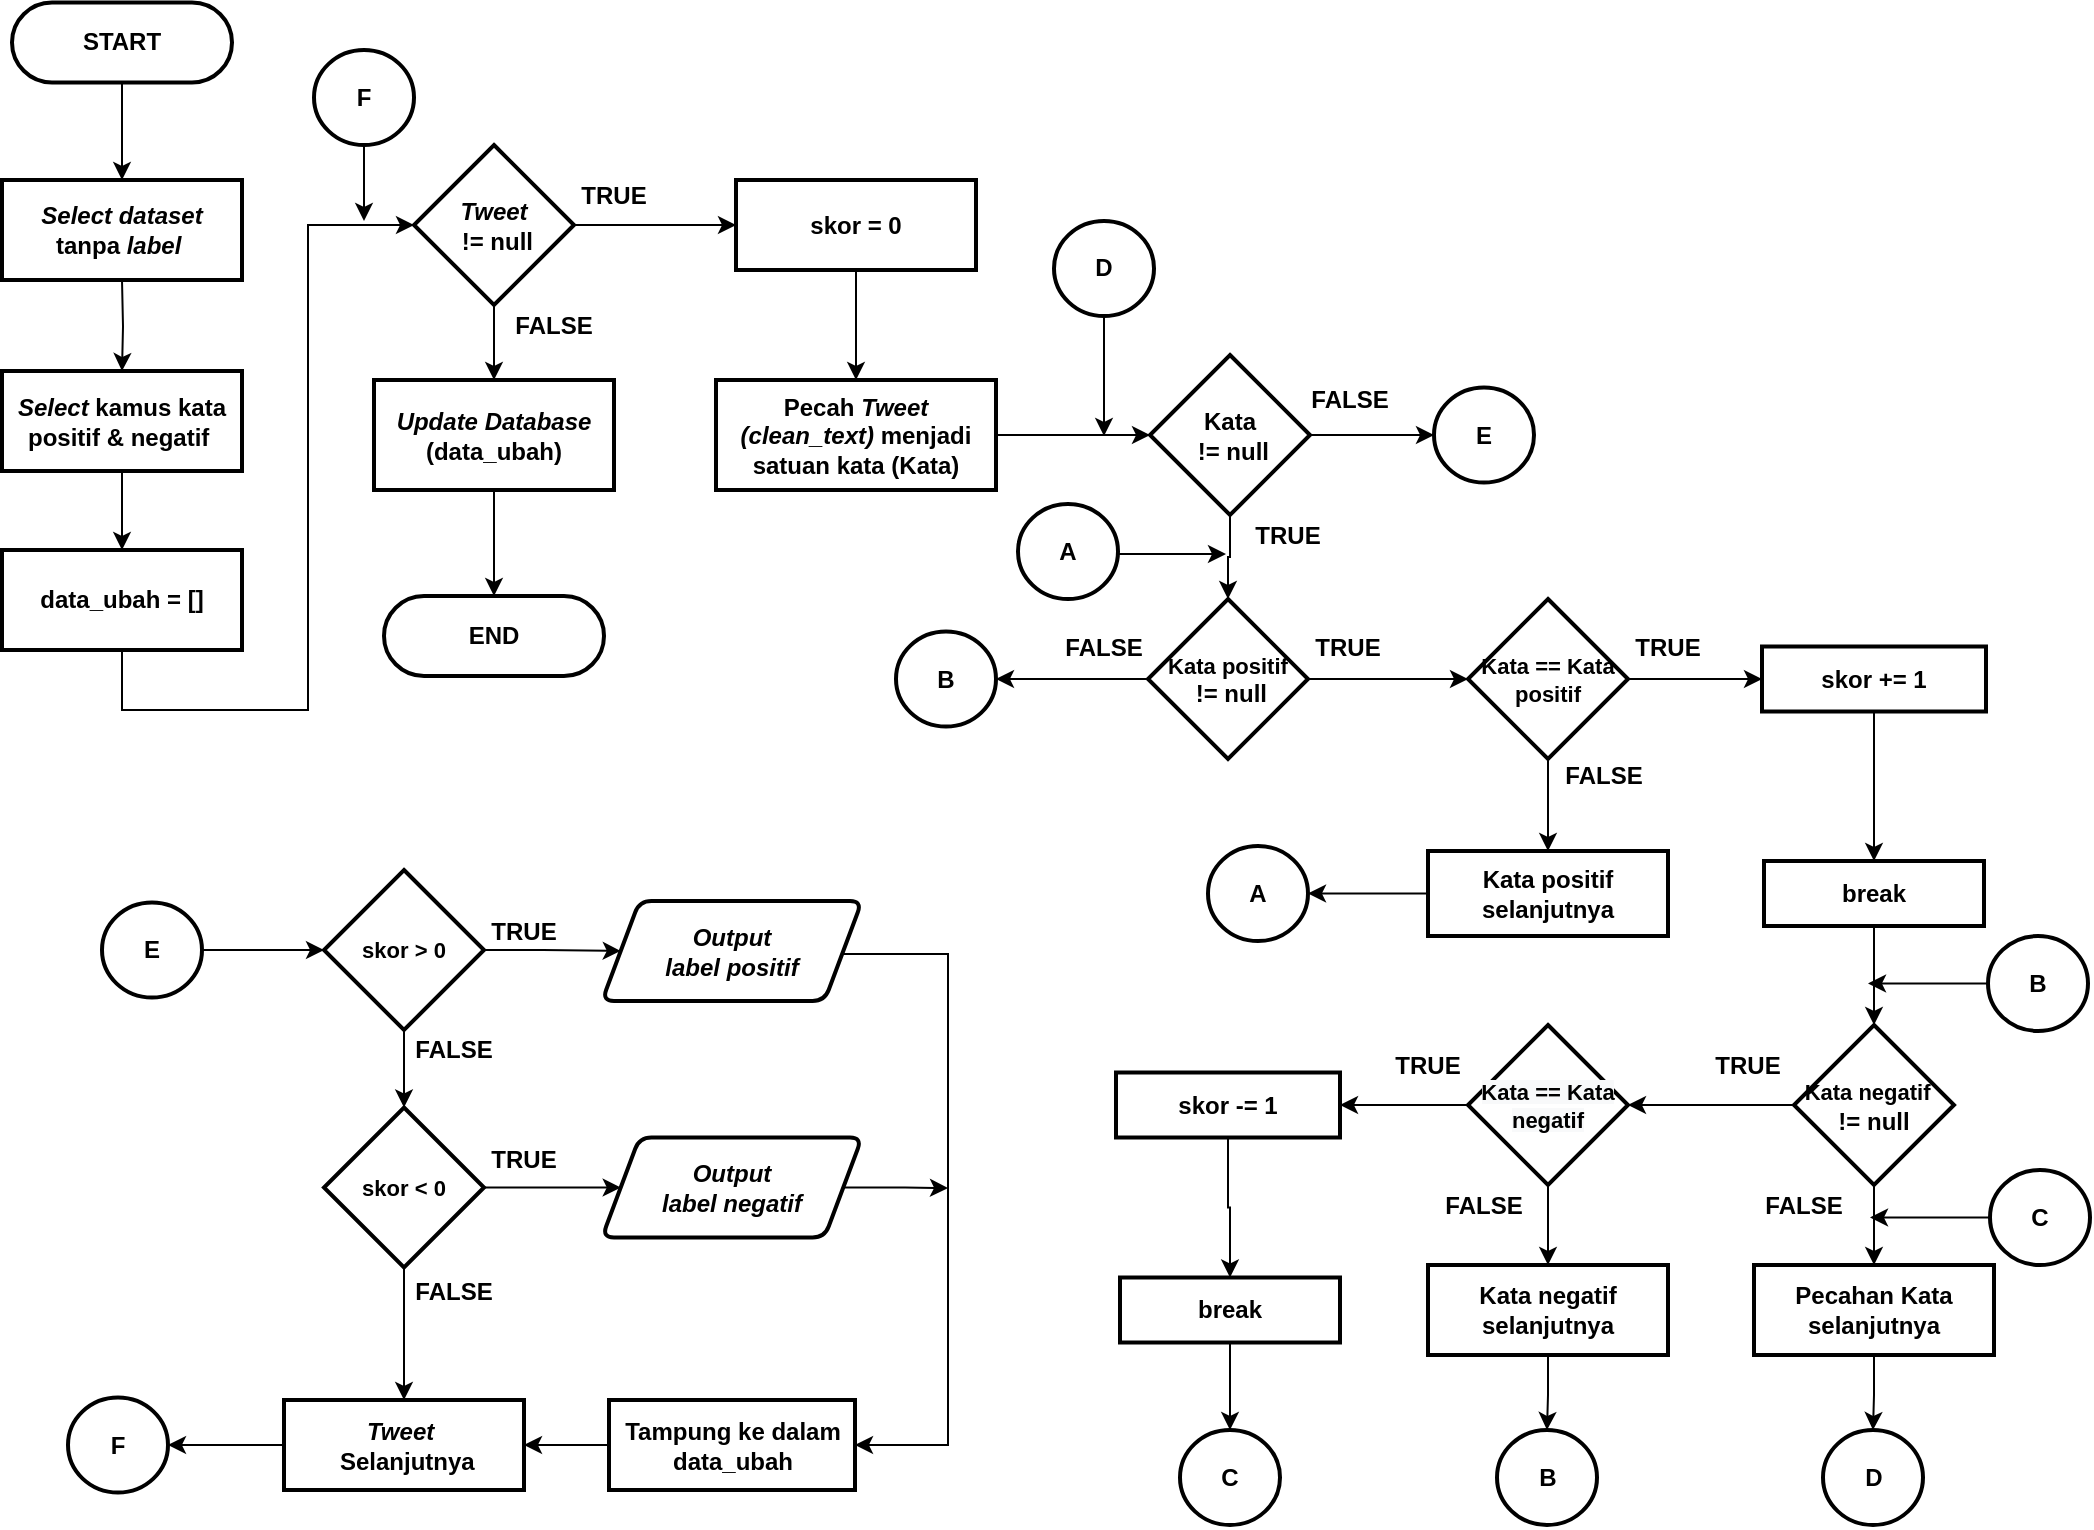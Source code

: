 <mxfile version="14.2.9" type="device"><diagram id="H_fRqtyggIVv_zjI1ywA" name="Page-1"><mxGraphModel dx="1199" dy="579" grid="1" gridSize="10" guides="1" tooltips="1" connect="1" arrows="1" fold="1" page="1" pageScale="1" pageWidth="827" pageHeight="1169" math="0" shadow="0"><root><mxCell id="0"/><mxCell id="1" parent="0"/><mxCell id="nq37NrVnf6S420Zew8mY-68" style="edgeStyle=orthogonalEdgeStyle;rounded=0;orthogonalLoop=1;jettySize=auto;html=1;entryX=0.5;entryY=0;entryDx=0;entryDy=0;entryPerimeter=0;fontSize=12;" parent="1" edge="1"><mxGeometry relative="1" as="geometry"><mxPoint x="100" y="410" as="sourcePoint"/><Array as="points"><mxPoint x="100" y="450"/><mxPoint x="200" y="450"/><mxPoint x="200" y="110"/><mxPoint x="300" y="110"/></Array></mxGeometry></mxCell><mxCell id="1qPCKl0QYSRDAX6KnqHt-16" style="edgeStyle=orthogonalEdgeStyle;rounded=0;orthogonalLoop=1;jettySize=auto;html=1;entryX=0.5;entryY=0;entryDx=0;entryDy=0;" parent="1" source="ODAMLEJdmm_eWChrQkhK-4" target="1qPCKl0QYSRDAX6KnqHt-15" edge="1"><mxGeometry relative="1" as="geometry"/></mxCell><mxCell id="ODAMLEJdmm_eWChrQkhK-4" value="&lt;b style=&quot;font-size: 12px;&quot;&gt;START&lt;/b&gt;" style="rounded=1;whiteSpace=wrap;html=1;absoluteArcSize=1;arcSize=140;strokeWidth=2;fontSize=12;" parent="1" vertex="1"><mxGeometry x="52" y="46.25" width="110" height="40" as="geometry"/></mxCell><mxCell id="1qPCKl0QYSRDAX6KnqHt-110" style="edgeStyle=orthogonalEdgeStyle;rounded=0;orthogonalLoop=1;jettySize=auto;html=1;entryX=0.5;entryY=0;entryDx=0;entryDy=0;fontSize=11;" parent="1" source="ODAMLEJdmm_eWChrQkhK-5" target="1qPCKl0QYSRDAX6KnqHt-109" edge="1"><mxGeometry relative="1" as="geometry"/></mxCell><mxCell id="ODAMLEJdmm_eWChrQkhK-5" value="&lt;b&gt;&lt;i&gt;Select&amp;nbsp;&lt;/i&gt;kamus kata positif &amp;amp; negatif&amp;nbsp;&lt;/b&gt;" style="rounded=1;whiteSpace=wrap;html=1;absoluteArcSize=1;arcSize=0;strokeWidth=2;fontSize=12;" parent="1" vertex="1"><mxGeometry x="47" y="230.5" width="120" height="50" as="geometry"/></mxCell><mxCell id="1qPCKl0QYSRDAX6KnqHt-15" value="&lt;i&gt;&lt;b&gt;Select dataset&lt;/b&gt;&lt;br&gt;&lt;/i&gt;&lt;b&gt;tanpa &lt;/b&gt;&lt;i style=&quot;font-weight: bold&quot;&gt;label&amp;nbsp;&lt;/i&gt;" style="rounded=1;whiteSpace=wrap;html=1;absoluteArcSize=1;arcSize=0;strokeWidth=2;fontSize=12;" parent="1" vertex="1"><mxGeometry x="47" y="135" width="120" height="50" as="geometry"/></mxCell><mxCell id="1qPCKl0QYSRDAX6KnqHt-20" style="edgeStyle=orthogonalEdgeStyle;rounded=0;orthogonalLoop=1;jettySize=auto;html=1;entryX=0.5;entryY=0;entryDx=0;entryDy=0;" parent="1" target="ODAMLEJdmm_eWChrQkhK-5" edge="1"><mxGeometry relative="1" as="geometry"><mxPoint x="107" y="185" as="sourcePoint"/></mxGeometry></mxCell><mxCell id="1qPCKl0QYSRDAX6KnqHt-54" style="edgeStyle=orthogonalEdgeStyle;rounded=0;orthogonalLoop=1;jettySize=auto;html=1;entryX=0.5;entryY=0;entryDx=0;entryDy=0;" parent="1" source="1qPCKl0QYSRDAX6KnqHt-24" target="1qPCKl0QYSRDAX6KnqHt-53" edge="1"><mxGeometry relative="1" as="geometry"/></mxCell><mxCell id="1qPCKl0QYSRDAX6KnqHt-65" style="edgeStyle=orthogonalEdgeStyle;rounded=0;orthogonalLoop=1;jettySize=auto;html=1;entryX=0;entryY=0.5;entryDx=0;entryDy=0;fontSize=11;" parent="1" source="1qPCKl0QYSRDAX6KnqHt-24" target="1qPCKl0QYSRDAX6KnqHt-64" edge="1"><mxGeometry relative="1" as="geometry"/></mxCell><mxCell id="1qPCKl0QYSRDAX6KnqHt-24" value="&lt;b&gt;&lt;i&gt;Tweet&lt;/i&gt; &lt;br&gt;&amp;nbsp;!= null&lt;br&gt;&lt;/b&gt;" style="strokeWidth=2;html=1;shape=mxgraph.flowchart.decision;whiteSpace=wrap;rounded=1;align=center;" parent="1" vertex="1"><mxGeometry x="253" y="117.5" width="80" height="80" as="geometry"/></mxCell><mxCell id="1qPCKl0QYSRDAX6KnqHt-58" style="edgeStyle=orthogonalEdgeStyle;rounded=0;orthogonalLoop=1;jettySize=auto;html=1;entryX=0.5;entryY=0;entryDx=0;entryDy=0;" parent="1" source="1qPCKl0QYSRDAX6KnqHt-53" target="1qPCKl0QYSRDAX6KnqHt-57" edge="1"><mxGeometry relative="1" as="geometry"/></mxCell><mxCell id="1qPCKl0QYSRDAX6KnqHt-53" value="&lt;b&gt;&lt;i&gt;Update Database&lt;/i&gt;&lt;br&gt;&lt;/b&gt;&lt;b&gt;(data_ubah)&lt;/b&gt;&lt;b&gt;&lt;br&gt;&lt;/b&gt;" style="rounded=1;whiteSpace=wrap;html=1;absoluteArcSize=1;arcSize=0;strokeWidth=2;fontSize=12;" parent="1" vertex="1"><mxGeometry x="233" y="235" width="120" height="55" as="geometry"/></mxCell><mxCell id="1qPCKl0QYSRDAX6KnqHt-56" value="&lt;b&gt;FALSE&lt;/b&gt;" style="text;html=1;strokeColor=none;fillColor=none;align=center;verticalAlign=middle;whiteSpace=wrap;rounded=0;" parent="1" vertex="1"><mxGeometry x="303" y="197.5" width="40" height="20" as="geometry"/></mxCell><mxCell id="1qPCKl0QYSRDAX6KnqHt-57" value="&lt;b style=&quot;font-size: 12px&quot;&gt;END&lt;/b&gt;" style="rounded=1;whiteSpace=wrap;html=1;absoluteArcSize=1;arcSize=140;strokeWidth=2;fontSize=12;" parent="1" vertex="1"><mxGeometry x="238" y="343" width="110" height="40" as="geometry"/></mxCell><mxCell id="1qPCKl0QYSRDAX6KnqHt-216" style="edgeStyle=orthogonalEdgeStyle;rounded=0;orthogonalLoop=1;jettySize=auto;html=1;entryX=0;entryY=0.5;entryDx=0;entryDy=0;entryPerimeter=0;fontSize=11;" parent="1" source="1qPCKl0QYSRDAX6KnqHt-59" target="1qPCKl0QYSRDAX6KnqHt-201" edge="1"><mxGeometry relative="1" as="geometry"/></mxCell><mxCell id="1qPCKl0QYSRDAX6KnqHt-59" value="&lt;b&gt;Pecah &lt;i&gt;Tweet (clean_text)&amp;nbsp;&lt;/i&gt;menjadi satuan kata (Kata)&lt;br&gt;&lt;/b&gt;" style="rounded=1;whiteSpace=wrap;html=1;absoluteArcSize=1;arcSize=0;strokeWidth=2;fontSize=12;" parent="1" vertex="1"><mxGeometry x="404" y="235" width="140" height="55" as="geometry"/></mxCell><mxCell id="1qPCKl0QYSRDAX6KnqHt-160" style="edgeStyle=orthogonalEdgeStyle;rounded=0;orthogonalLoop=1;jettySize=auto;html=1;fontSize=11;entryX=0;entryY=0.5;entryDx=0;entryDy=0;entryPerimeter=0;" parent="1" source="1qPCKl0QYSRDAX6KnqHt-61" target="1qPCKl0QYSRDAX6KnqHt-69" edge="1"><mxGeometry relative="1" as="geometry"><mxPoint x="770" y="381.5" as="targetPoint"/></mxGeometry></mxCell><mxCell id="oahq3BEXdJY3FCKaYHIn-33" style="edgeStyle=orthogonalEdgeStyle;rounded=0;orthogonalLoop=1;jettySize=auto;html=1;entryX=1;entryY=0.5;entryDx=0;entryDy=0;entryPerimeter=0;" parent="1" source="1qPCKl0QYSRDAX6KnqHt-61" target="oahq3BEXdJY3FCKaYHIn-31" edge="1"><mxGeometry relative="1" as="geometry"/></mxCell><mxCell id="1qPCKl0QYSRDAX6KnqHt-61" value="&lt;b style=&quot;font-size: 11px&quot;&gt;Kata positif&lt;br style=&quot;font-size: 11px&quot;&gt;&lt;/b&gt;&lt;b style=&quot;font-size: 12px&quot;&gt;&amp;nbsp;!= null&lt;/b&gt;&lt;b style=&quot;font-size: 11px&quot;&gt;&lt;br&gt;&lt;/b&gt;" style="strokeWidth=2;html=1;shape=mxgraph.flowchart.decision;whiteSpace=wrap;rounded=1;align=center;fontSize=11;" parent="1" vertex="1"><mxGeometry x="620" y="344.5" width="80" height="80" as="geometry"/></mxCell><mxCell id="1qPCKl0QYSRDAX6KnqHt-63" value="&lt;b&gt;TRUE&lt;/b&gt;" style="text;html=1;strokeColor=none;fillColor=none;align=center;verticalAlign=middle;whiteSpace=wrap;rounded=0;" parent="1" vertex="1"><mxGeometry x="333" y="132.5" width="40" height="20" as="geometry"/></mxCell><mxCell id="1qPCKl0QYSRDAX6KnqHt-200" style="edgeStyle=orthogonalEdgeStyle;rounded=0;orthogonalLoop=1;jettySize=auto;html=1;fontSize=11;entryX=0.5;entryY=0;entryDx=0;entryDy=0;" parent="1" source="1qPCKl0QYSRDAX6KnqHt-64" target="1qPCKl0QYSRDAX6KnqHt-59" edge="1"><mxGeometry relative="1" as="geometry"><mxPoint x="474" y="230" as="targetPoint"/></mxGeometry></mxCell><mxCell id="1qPCKl0QYSRDAX6KnqHt-64" value="&lt;b&gt;skor = 0&lt;br&gt;&lt;/b&gt;" style="rounded=1;whiteSpace=wrap;html=1;absoluteArcSize=1;arcSize=0;strokeWidth=2;fontSize=12;" parent="1" vertex="1"><mxGeometry x="414" y="135" width="120" height="45" as="geometry"/></mxCell><mxCell id="oahq3BEXdJY3FCKaYHIn-5" style="edgeStyle=orthogonalEdgeStyle;rounded=0;orthogonalLoop=1;jettySize=auto;html=1;entryX=0.5;entryY=0;entryDx=0;entryDy=0;" parent="1" source="1qPCKl0QYSRDAX6KnqHt-69" target="1qPCKl0QYSRDAX6KnqHt-82" edge="1"><mxGeometry relative="1" as="geometry"/></mxCell><mxCell id="oahq3BEXdJY3FCKaYHIn-13" style="edgeStyle=orthogonalEdgeStyle;rounded=0;orthogonalLoop=1;jettySize=auto;html=1;entryX=0;entryY=0.5;entryDx=0;entryDy=0;" parent="1" source="1qPCKl0QYSRDAX6KnqHt-69" target="1qPCKl0QYSRDAX6KnqHt-71" edge="1"><mxGeometry relative="1" as="geometry"/></mxCell><mxCell id="1qPCKl0QYSRDAX6KnqHt-69" value="&lt;b&gt;Kata == Kata positif&lt;/b&gt;" style="strokeWidth=2;html=1;shape=mxgraph.flowchart.decision;whiteSpace=wrap;rounded=1;align=center;fontSize=11;" parent="1" vertex="1"><mxGeometry x="780" y="344.5" width="80" height="80" as="geometry"/></mxCell><mxCell id="oahq3BEXdJY3FCKaYHIn-15" style="edgeStyle=orthogonalEdgeStyle;rounded=0;orthogonalLoop=1;jettySize=auto;html=1;entryX=0.5;entryY=0;entryDx=0;entryDy=0;" parent="1" source="1qPCKl0QYSRDAX6KnqHt-71" target="1qPCKl0QYSRDAX6KnqHt-165" edge="1"><mxGeometry relative="1" as="geometry"/></mxCell><mxCell id="1qPCKl0QYSRDAX6KnqHt-71" value="&lt;b&gt;skor += 1&lt;/b&gt;&lt;b&gt;&lt;br&gt;&lt;/b&gt;" style="rounded=1;whiteSpace=wrap;html=1;absoluteArcSize=1;arcSize=0;strokeWidth=2;fontSize=12;" parent="1" vertex="1"><mxGeometry x="927" y="368.25" width="112" height="32.5" as="geometry"/></mxCell><mxCell id="oahq3BEXdJY3FCKaYHIn-22" style="edgeStyle=orthogonalEdgeStyle;rounded=0;orthogonalLoop=1;jettySize=auto;html=1;entryX=1;entryY=0.5;entryDx=0;entryDy=0;" parent="1" source="1qPCKl0QYSRDAX6KnqHt-78" target="1qPCKl0QYSRDAX6KnqHt-177" edge="1"><mxGeometry relative="1" as="geometry"/></mxCell><mxCell id="oahq3BEXdJY3FCKaYHIn-24" style="edgeStyle=orthogonalEdgeStyle;rounded=0;orthogonalLoop=1;jettySize=auto;html=1;entryX=0.5;entryY=0;entryDx=0;entryDy=0;" parent="1" source="1qPCKl0QYSRDAX6KnqHt-78" target="1qPCKl0QYSRDAX6KnqHt-199" edge="1"><mxGeometry relative="1" as="geometry"/></mxCell><mxCell id="1qPCKl0QYSRDAX6KnqHt-78" value="&lt;b style=&quot;color: rgb(0 , 0 , 0) ; font-family: &amp;#34;helvetica&amp;#34; ; font-size: 11px ; font-style: normal ; letter-spacing: normal ; text-align: center ; text-indent: 0px ; text-transform: none ; word-spacing: 0px ; background-color: rgb(248 , 249 , 250)&quot;&gt;Kata == Kata negatif&lt;/b&gt;" style="strokeWidth=2;html=1;shape=mxgraph.flowchart.decision;whiteSpace=wrap;rounded=1;align=center;fontSize=11;" parent="1" vertex="1"><mxGeometry x="780" y="557.5" width="80" height="80" as="geometry"/></mxCell><mxCell id="oahq3BEXdJY3FCKaYHIn-7" style="edgeStyle=orthogonalEdgeStyle;rounded=0;orthogonalLoop=1;jettySize=auto;html=1;entryX=1;entryY=0.5;entryDx=0;entryDy=0;entryPerimeter=0;" parent="1" source="1qPCKl0QYSRDAX6KnqHt-82" target="oahq3BEXdJY3FCKaYHIn-6" edge="1"><mxGeometry relative="1" as="geometry"/></mxCell><mxCell id="1qPCKl0QYSRDAX6KnqHt-82" value="&lt;b&gt;Kata positif selanjutnya&lt;br&gt;&lt;/b&gt;" style="rounded=1;whiteSpace=wrap;html=1;absoluteArcSize=1;arcSize=0;strokeWidth=2;fontSize=12;" parent="1" vertex="1"><mxGeometry x="760" y="470.5" width="120" height="42.5" as="geometry"/></mxCell><mxCell id="oahq3BEXdJY3FCKaYHIn-21" style="edgeStyle=orthogonalEdgeStyle;rounded=0;orthogonalLoop=1;jettySize=auto;html=1;entryX=1;entryY=0.5;entryDx=0;entryDy=0;entryPerimeter=0;" parent="1" source="1qPCKl0QYSRDAX6KnqHt-95" target="1qPCKl0QYSRDAX6KnqHt-78" edge="1"><mxGeometry relative="1" as="geometry"/></mxCell><mxCell id="oahq3BEXdJY3FCKaYHIn-51" style="edgeStyle=orthogonalEdgeStyle;rounded=0;orthogonalLoop=1;jettySize=auto;html=1;entryX=0.5;entryY=0;entryDx=0;entryDy=0;" parent="1" source="1qPCKl0QYSRDAX6KnqHt-95" target="oahq3BEXdJY3FCKaYHIn-46" edge="1"><mxGeometry relative="1" as="geometry"/></mxCell><mxCell id="1qPCKl0QYSRDAX6KnqHt-95" value="&lt;b&gt;Kata negatif&amp;nbsp;&lt;/b&gt;&lt;b style=&quot;font-size: 12px&quot;&gt;&amp;nbsp;&lt;br&gt;!= null&lt;/b&gt;" style="strokeWidth=2;html=1;shape=mxgraph.flowchart.decision;whiteSpace=wrap;rounded=1;align=center;fontSize=11;" parent="1" vertex="1"><mxGeometry x="943" y="557.5" width="80" height="80" as="geometry"/></mxCell><mxCell id="1qPCKl0QYSRDAX6KnqHt-147" style="edgeStyle=orthogonalEdgeStyle;rounded=0;orthogonalLoop=1;jettySize=auto;html=1;entryX=0;entryY=0.5;entryDx=0;entryDy=0;entryPerimeter=0;fontSize=11;" parent="1" source="1qPCKl0QYSRDAX6KnqHt-109" target="1qPCKl0QYSRDAX6KnqHt-24" edge="1"><mxGeometry relative="1" as="geometry"><Array as="points"><mxPoint x="107" y="400"/><mxPoint x="200" y="400"/><mxPoint x="200" y="158"/></Array></mxGeometry></mxCell><mxCell id="1qPCKl0QYSRDAX6KnqHt-109" value="&lt;b&gt;data_ubah = []&lt;/b&gt;" style="rounded=1;whiteSpace=wrap;html=1;absoluteArcSize=1;arcSize=0;strokeWidth=2;fontSize=12;" parent="1" vertex="1"><mxGeometry x="47" y="320" width="120" height="50" as="geometry"/></mxCell><mxCell id="1qPCKl0QYSRDAX6KnqHt-122" value="C" style="strokeWidth=2;html=1;shape=mxgraph.flowchart.start_2;whiteSpace=wrap;fontStyle=1" parent="1" vertex="1"><mxGeometry x="636" y="760" width="50" height="47.5" as="geometry"/></mxCell><mxCell id="2cTShlXyD_nFTr0SAD7M-1" style="edgeStyle=orthogonalEdgeStyle;rounded=0;orthogonalLoop=1;jettySize=auto;html=1;entryX=0;entryY=0.5;entryDx=0;entryDy=0;entryPerimeter=0;" parent="1" source="1qPCKl0QYSRDAX6KnqHt-124" target="1qPCKl0QYSRDAX6KnqHt-127" edge="1"><mxGeometry relative="1" as="geometry"/></mxCell><mxCell id="1qPCKl0QYSRDAX6KnqHt-124" value="E" style="strokeWidth=2;html=1;shape=mxgraph.flowchart.start_2;whiteSpace=wrap;fontStyle=1" parent="1" vertex="1"><mxGeometry x="97" y="496.25" width="50" height="47.5" as="geometry"/></mxCell><mxCell id="oahq3BEXdJY3FCKaYHIn-114" style="edgeStyle=orthogonalEdgeStyle;rounded=0;orthogonalLoop=1;jettySize=auto;html=1;" parent="1" source="1qPCKl0QYSRDAX6KnqHt-127" target="1qPCKl0QYSRDAX6KnqHt-130" edge="1"><mxGeometry relative="1" as="geometry"/></mxCell><mxCell id="oahq3BEXdJY3FCKaYHIn-116" style="edgeStyle=orthogonalEdgeStyle;rounded=0;orthogonalLoop=1;jettySize=auto;html=1;entryX=0;entryY=0.5;entryDx=0;entryDy=0;" parent="1" source="1qPCKl0QYSRDAX6KnqHt-127" target="1qPCKl0QYSRDAX6KnqHt-134" edge="1"><mxGeometry relative="1" as="geometry"/></mxCell><mxCell id="1qPCKl0QYSRDAX6KnqHt-127" value="&lt;b&gt;skor &amp;gt; 0&lt;/b&gt;" style="strokeWidth=2;html=1;shape=mxgraph.flowchart.decision;whiteSpace=wrap;rounded=1;align=center;fontSize=11;" parent="1" vertex="1"><mxGeometry x="208" y="480" width="80" height="80" as="geometry"/></mxCell><mxCell id="oahq3BEXdJY3FCKaYHIn-119" style="edgeStyle=orthogonalEdgeStyle;rounded=0;orthogonalLoop=1;jettySize=auto;html=1;entryX=0;entryY=0.5;entryDx=0;entryDy=0;" parent="1" source="1qPCKl0QYSRDAX6KnqHt-130" target="1qPCKl0QYSRDAX6KnqHt-135" edge="1"><mxGeometry relative="1" as="geometry"/></mxCell><mxCell id="oahq3BEXdJY3FCKaYHIn-124" style="edgeStyle=orthogonalEdgeStyle;rounded=0;orthogonalLoop=1;jettySize=auto;html=1;entryX=0.5;entryY=0;entryDx=0;entryDy=0;" parent="1" source="1qPCKl0QYSRDAX6KnqHt-130" target="1qPCKl0QYSRDAX6KnqHt-139" edge="1"><mxGeometry relative="1" as="geometry"/></mxCell><mxCell id="1qPCKl0QYSRDAX6KnqHt-130" value="&lt;b&gt;skor &amp;lt; 0&lt;/b&gt;" style="strokeWidth=2;html=1;shape=mxgraph.flowchart.decision;whiteSpace=wrap;rounded=1;align=center;fontSize=11;" parent="1" vertex="1"><mxGeometry x="208" y="598.75" width="80" height="80" as="geometry"/></mxCell><mxCell id="oahq3BEXdJY3FCKaYHIn-120" style="edgeStyle=orthogonalEdgeStyle;rounded=0;orthogonalLoop=1;jettySize=auto;html=1;entryX=1;entryY=0.5;entryDx=0;entryDy=0;" parent="1" source="1qPCKl0QYSRDAX6KnqHt-134" target="1qPCKl0QYSRDAX6KnqHt-132" edge="1"><mxGeometry relative="1" as="geometry"><mxPoint x="510" y="745" as="targetPoint"/><Array as="points"><mxPoint x="520" y="522"/><mxPoint x="520" y="768"/></Array></mxGeometry></mxCell><mxCell id="1qPCKl0QYSRDAX6KnqHt-134" value="&lt;i&gt;Output&lt;br&gt;label positif&lt;br&gt;&lt;/i&gt;" style="shape=parallelogram;html=1;strokeWidth=2;perimeter=parallelogramPerimeter;whiteSpace=wrap;rounded=1;arcSize=12;size=0.144;fontSize=12;fontStyle=1" parent="1" vertex="1"><mxGeometry x="347" y="495.5" width="130" height="50" as="geometry"/></mxCell><mxCell id="oahq3BEXdJY3FCKaYHIn-121" style="edgeStyle=orthogonalEdgeStyle;rounded=0;orthogonalLoop=1;jettySize=auto;html=1;" parent="1" source="1qPCKl0QYSRDAX6KnqHt-135" edge="1"><mxGeometry relative="1" as="geometry"><mxPoint x="520" y="639" as="targetPoint"/></mxGeometry></mxCell><mxCell id="1qPCKl0QYSRDAX6KnqHt-135" value="&lt;i&gt;Output&lt;br&gt;label negatif&lt;br&gt;&lt;/i&gt;" style="shape=parallelogram;html=1;strokeWidth=2;perimeter=parallelogramPerimeter;whiteSpace=wrap;rounded=1;arcSize=12;size=0.144;fontSize=12;fontStyle=1" parent="1" vertex="1"><mxGeometry x="347" y="613.75" width="130" height="50" as="geometry"/></mxCell><mxCell id="oahq3BEXdJY3FCKaYHIn-123" style="edgeStyle=orthogonalEdgeStyle;rounded=0;orthogonalLoop=1;jettySize=auto;html=1;entryX=1;entryY=0.5;entryDx=0;entryDy=0;entryPerimeter=0;" parent="1" source="1qPCKl0QYSRDAX6KnqHt-139" target="1qPCKl0QYSRDAX6KnqHt-207" edge="1"><mxGeometry relative="1" as="geometry"/></mxCell><mxCell id="1qPCKl0QYSRDAX6KnqHt-139" value="&lt;b&gt;&lt;i&gt;Tweet&lt;/i&gt;&amp;nbsp;&lt;br&gt;&amp;nbsp;Selanjutnya&lt;/b&gt;&lt;b&gt;&lt;br&gt;&lt;/b&gt;" style="rounded=1;whiteSpace=wrap;html=1;absoluteArcSize=1;arcSize=0;strokeWidth=2;fontSize=12;" parent="1" vertex="1"><mxGeometry x="188" y="745" width="120" height="45" as="geometry"/></mxCell><mxCell id="1qPCKl0QYSRDAX6KnqHt-148" style="edgeStyle=orthogonalEdgeStyle;rounded=0;orthogonalLoop=1;jettySize=auto;html=1;entryX=0.5;entryY=0;entryDx=0;entryDy=0;entryPerimeter=0;fontSize=11;" parent="1" source="1qPCKl0QYSRDAX6KnqHt-145" edge="1"><mxGeometry relative="1" as="geometry"><mxPoint x="228" y="155.5" as="targetPoint"/></mxGeometry></mxCell><mxCell id="1qPCKl0QYSRDAX6KnqHt-145" value="F" style="strokeWidth=2;html=1;shape=mxgraph.flowchart.start_2;whiteSpace=wrap;fontStyle=1" parent="1" vertex="1"><mxGeometry x="203" y="70" width="50" height="47.5" as="geometry"/></mxCell><mxCell id="oahq3BEXdJY3FCKaYHIn-19" style="edgeStyle=orthogonalEdgeStyle;rounded=0;orthogonalLoop=1;jettySize=auto;html=1;entryX=0.5;entryY=0;entryDx=0;entryDy=0;entryPerimeter=0;" parent="1" source="1qPCKl0QYSRDAX6KnqHt-165" target="1qPCKl0QYSRDAX6KnqHt-95" edge="1"><mxGeometry relative="1" as="geometry"/></mxCell><mxCell id="1qPCKl0QYSRDAX6KnqHt-165" value="&lt;b&gt;break&lt;/b&gt;&lt;b&gt;&lt;br&gt;&lt;/b&gt;" style="rounded=1;whiteSpace=wrap;html=1;absoluteArcSize=1;arcSize=0;strokeWidth=2;fontSize=12;" parent="1" vertex="1"><mxGeometry x="928" y="475.5" width="110" height="32.5" as="geometry"/></mxCell><mxCell id="oahq3BEXdJY3FCKaYHIn-26" style="edgeStyle=orthogonalEdgeStyle;rounded=0;orthogonalLoop=1;jettySize=auto;html=1;entryX=0.5;entryY=0;entryDx=0;entryDy=0;entryPerimeter=0;" parent="1" source="1qPCKl0QYSRDAX6KnqHt-175" target="1qPCKl0QYSRDAX6KnqHt-122" edge="1"><mxGeometry relative="1" as="geometry"/></mxCell><mxCell id="1qPCKl0QYSRDAX6KnqHt-175" value="&lt;b&gt;break&lt;/b&gt;&lt;b&gt;&lt;br&gt;&lt;/b&gt;" style="rounded=1;whiteSpace=wrap;html=1;absoluteArcSize=1;arcSize=0;strokeWidth=2;fontSize=12;" parent="1" vertex="1"><mxGeometry x="606" y="683.75" width="110" height="32.5" as="geometry"/></mxCell><mxCell id="oahq3BEXdJY3FCKaYHIn-25" style="edgeStyle=orthogonalEdgeStyle;rounded=0;orthogonalLoop=1;jettySize=auto;html=1;" parent="1" source="1qPCKl0QYSRDAX6KnqHt-177" target="1qPCKl0QYSRDAX6KnqHt-175" edge="1"><mxGeometry relative="1" as="geometry"/></mxCell><mxCell id="1qPCKl0QYSRDAX6KnqHt-177" value="&lt;b&gt;skor -= 1&lt;/b&gt;&lt;b&gt;&lt;br&gt;&lt;/b&gt;" style="rounded=1;whiteSpace=wrap;html=1;absoluteArcSize=1;arcSize=0;strokeWidth=2;fontSize=12;" parent="1" vertex="1"><mxGeometry x="604" y="581.25" width="112" height="32.5" as="geometry"/></mxCell><mxCell id="1qPCKl0QYSRDAX6KnqHt-182" value="&lt;b&gt;TRUE&lt;/b&gt;" style="text;html=1;strokeColor=none;fillColor=none;align=center;verticalAlign=middle;whiteSpace=wrap;rounded=0;" parent="1" vertex="1"><mxGeometry x="700" y="359" width="40" height="20" as="geometry"/></mxCell><mxCell id="1qPCKl0QYSRDAX6KnqHt-183" value="&lt;b&gt;TRUE&lt;/b&gt;" style="text;html=1;strokeColor=none;fillColor=none;align=center;verticalAlign=middle;whiteSpace=wrap;rounded=0;" parent="1" vertex="1"><mxGeometry x="900" y="567.5" width="40" height="20" as="geometry"/></mxCell><mxCell id="1qPCKl0QYSRDAX6KnqHt-186" value="&lt;b&gt;FALSE&lt;/b&gt;" style="text;html=1;strokeColor=none;fillColor=none;align=center;verticalAlign=middle;whiteSpace=wrap;rounded=0;" parent="1" vertex="1"><mxGeometry x="578" y="359" width="40" height="20" as="geometry"/></mxCell><mxCell id="1qPCKl0QYSRDAX6KnqHt-188" value="&lt;b&gt;TRUE&lt;/b&gt;" style="text;html=1;strokeColor=none;fillColor=none;align=center;verticalAlign=middle;whiteSpace=wrap;rounded=0;" parent="1" vertex="1"><mxGeometry x="860" y="359" width="40" height="20" as="geometry"/></mxCell><mxCell id="1qPCKl0QYSRDAX6KnqHt-189" value="&lt;b&gt;TRUE&lt;/b&gt;" style="text;html=1;strokeColor=none;fillColor=none;align=center;verticalAlign=middle;whiteSpace=wrap;rounded=0;" parent="1" vertex="1"><mxGeometry x="740" y="567.5" width="40" height="20" as="geometry"/></mxCell><mxCell id="1qPCKl0QYSRDAX6KnqHt-191" value="&lt;b&gt;FALSE&lt;/b&gt;" style="text;html=1;strokeColor=none;fillColor=none;align=center;verticalAlign=middle;whiteSpace=wrap;rounded=0;" parent="1" vertex="1"><mxGeometry x="828" y="422.5" width="40" height="20" as="geometry"/></mxCell><mxCell id="1qPCKl0QYSRDAX6KnqHt-193" value="&lt;b&gt;FALSE&lt;/b&gt;" style="text;html=1;strokeColor=none;fillColor=none;align=center;verticalAlign=middle;whiteSpace=wrap;rounded=0;" parent="1" vertex="1"><mxGeometry x="768" y="637.5" width="40" height="20" as="geometry"/></mxCell><mxCell id="oahq3BEXdJY3FCKaYHIn-50" style="edgeStyle=orthogonalEdgeStyle;rounded=0;orthogonalLoop=1;jettySize=auto;html=1;entryX=0.5;entryY=0;entryDx=0;entryDy=0;entryPerimeter=0;" parent="1" source="1qPCKl0QYSRDAX6KnqHt-199" target="oahq3BEXdJY3FCKaYHIn-27" edge="1"><mxGeometry relative="1" as="geometry"/></mxCell><mxCell id="1qPCKl0QYSRDAX6KnqHt-199" value="&lt;b&gt;Kata negatif&lt;br&gt;selanjutnya&lt;br&gt;&lt;/b&gt;" style="rounded=1;whiteSpace=wrap;html=1;absoluteArcSize=1;arcSize=0;strokeWidth=2;fontSize=12;" parent="1" vertex="1"><mxGeometry x="760" y="677.5" width="120" height="45" as="geometry"/></mxCell><mxCell id="1qPCKl0QYSRDAX6KnqHt-214" style="edgeStyle=orthogonalEdgeStyle;rounded=0;orthogonalLoop=1;jettySize=auto;html=1;entryX=0.5;entryY=0;entryDx=0;entryDy=0;entryPerimeter=0;fontSize=11;" parent="1" source="1qPCKl0QYSRDAX6KnqHt-201" target="1qPCKl0QYSRDAX6KnqHt-61" edge="1"><mxGeometry relative="1" as="geometry"/></mxCell><mxCell id="oahq3BEXdJY3FCKaYHIn-36" style="edgeStyle=orthogonalEdgeStyle;rounded=0;orthogonalLoop=1;jettySize=auto;html=1;entryX=0;entryY=0.5;entryDx=0;entryDy=0;entryPerimeter=0;" parent="1" source="1qPCKl0QYSRDAX6KnqHt-201" target="oahq3BEXdJY3FCKaYHIn-37" edge="1"><mxGeometry relative="1" as="geometry"><mxPoint x="770.0" y="262.5" as="targetPoint"/></mxGeometry></mxCell><mxCell id="1qPCKl0QYSRDAX6KnqHt-201" value="&lt;b&gt;Kata&lt;br&gt;&lt;/b&gt;&lt;b&gt;&amp;nbsp;!= null&lt;/b&gt;&lt;b&gt;&lt;br&gt;&lt;/b&gt;" style="strokeWidth=2;html=1;shape=mxgraph.flowchart.decision;whiteSpace=wrap;rounded=1;align=center;" parent="1" vertex="1"><mxGeometry x="621" y="222.5" width="80" height="80" as="geometry"/></mxCell><mxCell id="1qPCKl0QYSRDAX6KnqHt-207" value="F" style="strokeWidth=2;html=1;shape=mxgraph.flowchart.start_2;whiteSpace=wrap;fontStyle=1" parent="1" vertex="1"><mxGeometry x="80" y="743.75" width="50" height="47.5" as="geometry"/></mxCell><mxCell id="oahq3BEXdJY3FCKaYHIn-40" style="edgeStyle=orthogonalEdgeStyle;rounded=0;orthogonalLoop=1;jettySize=auto;html=1;" parent="1" source="1qPCKl0QYSRDAX6KnqHt-221" edge="1"><mxGeometry relative="1" as="geometry"><mxPoint x="598" y="263" as="targetPoint"/></mxGeometry></mxCell><mxCell id="1qPCKl0QYSRDAX6KnqHt-221" value="D" style="strokeWidth=2;html=1;shape=mxgraph.flowchart.start_2;whiteSpace=wrap;fontStyle=1" parent="1" vertex="1"><mxGeometry x="573" y="155.5" width="50" height="47.5" as="geometry"/></mxCell><mxCell id="oahq3BEXdJY3FCKaYHIn-6" value="A" style="strokeWidth=2;html=1;shape=mxgraph.flowchart.start_2;whiteSpace=wrap;fontStyle=1" parent="1" vertex="1"><mxGeometry x="650" y="468" width="50" height="47.5" as="geometry"/></mxCell><mxCell id="oahq3BEXdJY3FCKaYHIn-9" style="edgeStyle=orthogonalEdgeStyle;rounded=0;orthogonalLoop=1;jettySize=auto;html=1;exitX=1;exitY=0.5;exitDx=0;exitDy=0;exitPerimeter=0;" parent="1" source="oahq3BEXdJY3FCKaYHIn-8" edge="1"><mxGeometry relative="1" as="geometry"><mxPoint x="659" y="322" as="targetPoint"/><Array as="points"><mxPoint x="599" y="322"/><mxPoint x="659" y="322"/></Array></mxGeometry></mxCell><mxCell id="oahq3BEXdJY3FCKaYHIn-8" value="A" style="strokeWidth=2;html=1;shape=mxgraph.flowchart.start_2;whiteSpace=wrap;fontStyle=1" parent="1" vertex="1"><mxGeometry x="555" y="297" width="50" height="47.5" as="geometry"/></mxCell><mxCell id="oahq3BEXdJY3FCKaYHIn-12" value="&lt;b&gt;Kata positif selanjutnya&lt;br&gt;&lt;/b&gt;" style="rounded=1;whiteSpace=wrap;html=1;absoluteArcSize=1;arcSize=0;strokeWidth=2;fontSize=12;" parent="1" vertex="1"><mxGeometry x="760" y="470.5" width="120" height="42.5" as="geometry"/></mxCell><mxCell id="oahq3BEXdJY3FCKaYHIn-27" value="B" style="strokeWidth=2;html=1;shape=mxgraph.flowchart.start_2;whiteSpace=wrap;fontStyle=1" parent="1" vertex="1"><mxGeometry x="794.5" y="760" width="50" height="47.5" as="geometry"/></mxCell><mxCell id="oahq3BEXdJY3FCKaYHIn-30" style="edgeStyle=orthogonalEdgeStyle;rounded=0;orthogonalLoop=1;jettySize=auto;html=1;" parent="1" source="oahq3BEXdJY3FCKaYHIn-29" edge="1"><mxGeometry relative="1" as="geometry"><mxPoint x="980" y="536.75" as="targetPoint"/></mxGeometry></mxCell><mxCell id="oahq3BEXdJY3FCKaYHIn-29" value="B" style="strokeWidth=2;html=1;shape=mxgraph.flowchart.start_2;whiteSpace=wrap;fontStyle=1" parent="1" vertex="1"><mxGeometry x="1040" y="513" width="50" height="47.5" as="geometry"/></mxCell><mxCell id="oahq3BEXdJY3FCKaYHIn-31" value="B" style="strokeWidth=2;html=1;shape=mxgraph.flowchart.start_2;whiteSpace=wrap;fontStyle=1" parent="1" vertex="1"><mxGeometry x="494" y="360.75" width="50" height="47.5" as="geometry"/></mxCell><mxCell id="oahq3BEXdJY3FCKaYHIn-34" value="D" style="strokeWidth=2;html=1;shape=mxgraph.flowchart.start_2;whiteSpace=wrap;fontStyle=1" parent="1" vertex="1"><mxGeometry x="957.5" y="760" width="50" height="47.5" as="geometry"/></mxCell><mxCell id="oahq3BEXdJY3FCKaYHIn-37" value="E" style="strokeWidth=2;html=1;shape=mxgraph.flowchart.start_2;whiteSpace=wrap;fontStyle=1" parent="1" vertex="1"><mxGeometry x="763" y="238.75" width="50" height="47.5" as="geometry"/></mxCell><mxCell id="oahq3BEXdJY3FCKaYHIn-38" value="&lt;b&gt;TRUE&lt;/b&gt;" style="text;html=1;strokeColor=none;fillColor=none;align=center;verticalAlign=middle;whiteSpace=wrap;rounded=0;" parent="1" vertex="1"><mxGeometry x="670" y="302.5" width="40" height="20" as="geometry"/></mxCell><mxCell id="oahq3BEXdJY3FCKaYHIn-39" value="&lt;b&gt;FALSE&lt;/b&gt;" style="text;html=1;strokeColor=none;fillColor=none;align=center;verticalAlign=middle;whiteSpace=wrap;rounded=0;" parent="1" vertex="1"><mxGeometry x="701" y="235" width="40" height="20" as="geometry"/></mxCell><mxCell id="oahq3BEXdJY3FCKaYHIn-42" value="&lt;b&gt;FALSE&lt;/b&gt;" style="text;html=1;strokeColor=none;fillColor=none;align=center;verticalAlign=middle;whiteSpace=wrap;rounded=0;" parent="1" vertex="1"><mxGeometry x="928" y="637.5" width="40" height="20" as="geometry"/></mxCell><mxCell id="oahq3BEXdJY3FCKaYHIn-48" style="edgeStyle=orthogonalEdgeStyle;rounded=0;orthogonalLoop=1;jettySize=auto;html=1;entryX=0.5;entryY=0;entryDx=0;entryDy=0;entryPerimeter=0;" parent="1" source="oahq3BEXdJY3FCKaYHIn-46" target="oahq3BEXdJY3FCKaYHIn-34" edge="1"><mxGeometry relative="1" as="geometry"/></mxCell><mxCell id="oahq3BEXdJY3FCKaYHIn-46" value="&lt;b&gt;Pecahan Kata&lt;br&gt;selanjutnya&lt;br&gt;&lt;/b&gt;" style="rounded=1;whiteSpace=wrap;html=1;absoluteArcSize=1;arcSize=0;strokeWidth=2;fontSize=12;" parent="1" vertex="1"><mxGeometry x="923" y="677.5" width="120" height="45" as="geometry"/></mxCell><mxCell id="oahq3BEXdJY3FCKaYHIn-53" style="edgeStyle=orthogonalEdgeStyle;rounded=0;orthogonalLoop=1;jettySize=auto;html=1;" parent="1" source="oahq3BEXdJY3FCKaYHIn-54" edge="1"><mxGeometry relative="1" as="geometry"><mxPoint x="981" y="653.75" as="targetPoint"/></mxGeometry></mxCell><mxCell id="oahq3BEXdJY3FCKaYHIn-54" value="C" style="strokeWidth=2;html=1;shape=mxgraph.flowchart.start_2;whiteSpace=wrap;fontStyle=1" parent="1" vertex="1"><mxGeometry x="1041" y="630" width="50" height="47.5" as="geometry"/></mxCell><mxCell id="oahq3BEXdJY3FCKaYHIn-55" value="&lt;b&gt;FALSE&lt;/b&gt;" style="text;html=1;strokeColor=none;fillColor=none;align=center;verticalAlign=middle;whiteSpace=wrap;rounded=0;" parent="1" vertex="1"><mxGeometry x="253" y="560" width="40" height="20" as="geometry"/></mxCell><mxCell id="oahq3BEXdJY3FCKaYHIn-56" value="&lt;b&gt;FALSE&lt;/b&gt;" style="text;html=1;strokeColor=none;fillColor=none;align=center;verticalAlign=middle;whiteSpace=wrap;rounded=0;" parent="1" vertex="1"><mxGeometry x="253" y="681.25" width="40" height="20" as="geometry"/></mxCell><mxCell id="oahq3BEXdJY3FCKaYHIn-58" value="&lt;b&gt;TRUE&lt;/b&gt;" style="text;html=1;strokeColor=none;fillColor=none;align=center;verticalAlign=middle;whiteSpace=wrap;rounded=0;" parent="1" vertex="1"><mxGeometry x="288" y="500.5" width="40" height="20" as="geometry"/></mxCell><mxCell id="oahq3BEXdJY3FCKaYHIn-59" value="&lt;b&gt;TRUE&lt;/b&gt;" style="text;html=1;strokeColor=none;fillColor=none;align=center;verticalAlign=middle;whiteSpace=wrap;rounded=0;" parent="1" vertex="1"><mxGeometry x="288" y="615" width="40" height="20" as="geometry"/></mxCell><mxCell id="oahq3BEXdJY3FCKaYHIn-122" style="edgeStyle=orthogonalEdgeStyle;rounded=0;orthogonalLoop=1;jettySize=auto;html=1;entryX=1;entryY=0.5;entryDx=0;entryDy=0;" parent="1" source="1qPCKl0QYSRDAX6KnqHt-132" target="1qPCKl0QYSRDAX6KnqHt-139" edge="1"><mxGeometry relative="1" as="geometry"/></mxCell><mxCell id="1qPCKl0QYSRDAX6KnqHt-132" value="&lt;b&gt;Tampung ke dalam data_ubah&lt;br&gt;&lt;/b&gt;" style="rounded=1;whiteSpace=wrap;html=1;absoluteArcSize=1;arcSize=0;strokeWidth=2;fontSize=12;" parent="1" vertex="1"><mxGeometry x="350.5" y="745" width="123" height="45" as="geometry"/></mxCell></root></mxGraphModel></diagram></mxfile>